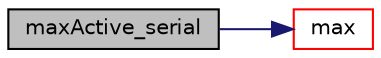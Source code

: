 digraph "maxActive_serial"
{
 // LATEX_PDF_SIZE
  edge [fontname="Helvetica",fontsize="10",labelfontname="Helvetica",labelfontsize="10"];
  node [fontname="Helvetica",fontsize="10",shape=record];
  rankdir="LR";
  Node1 [label="maxActive_serial",height=0.2,width=0.4,color="black", fillcolor="grey75", style="filled", fontcolor="black",tooltip=" "];
  Node1 -> Node2 [color="midnightblue",fontsize="10",style="solid",fontname="Helvetica"];
  Node2 [label="max",height=0.2,width=0.4,color="red", fillcolor="white", style="filled",URL="$namespacepFlow.html#a92e15c22d8a3e36e134f9bcc66bd8652",tooltip=" "];
}
